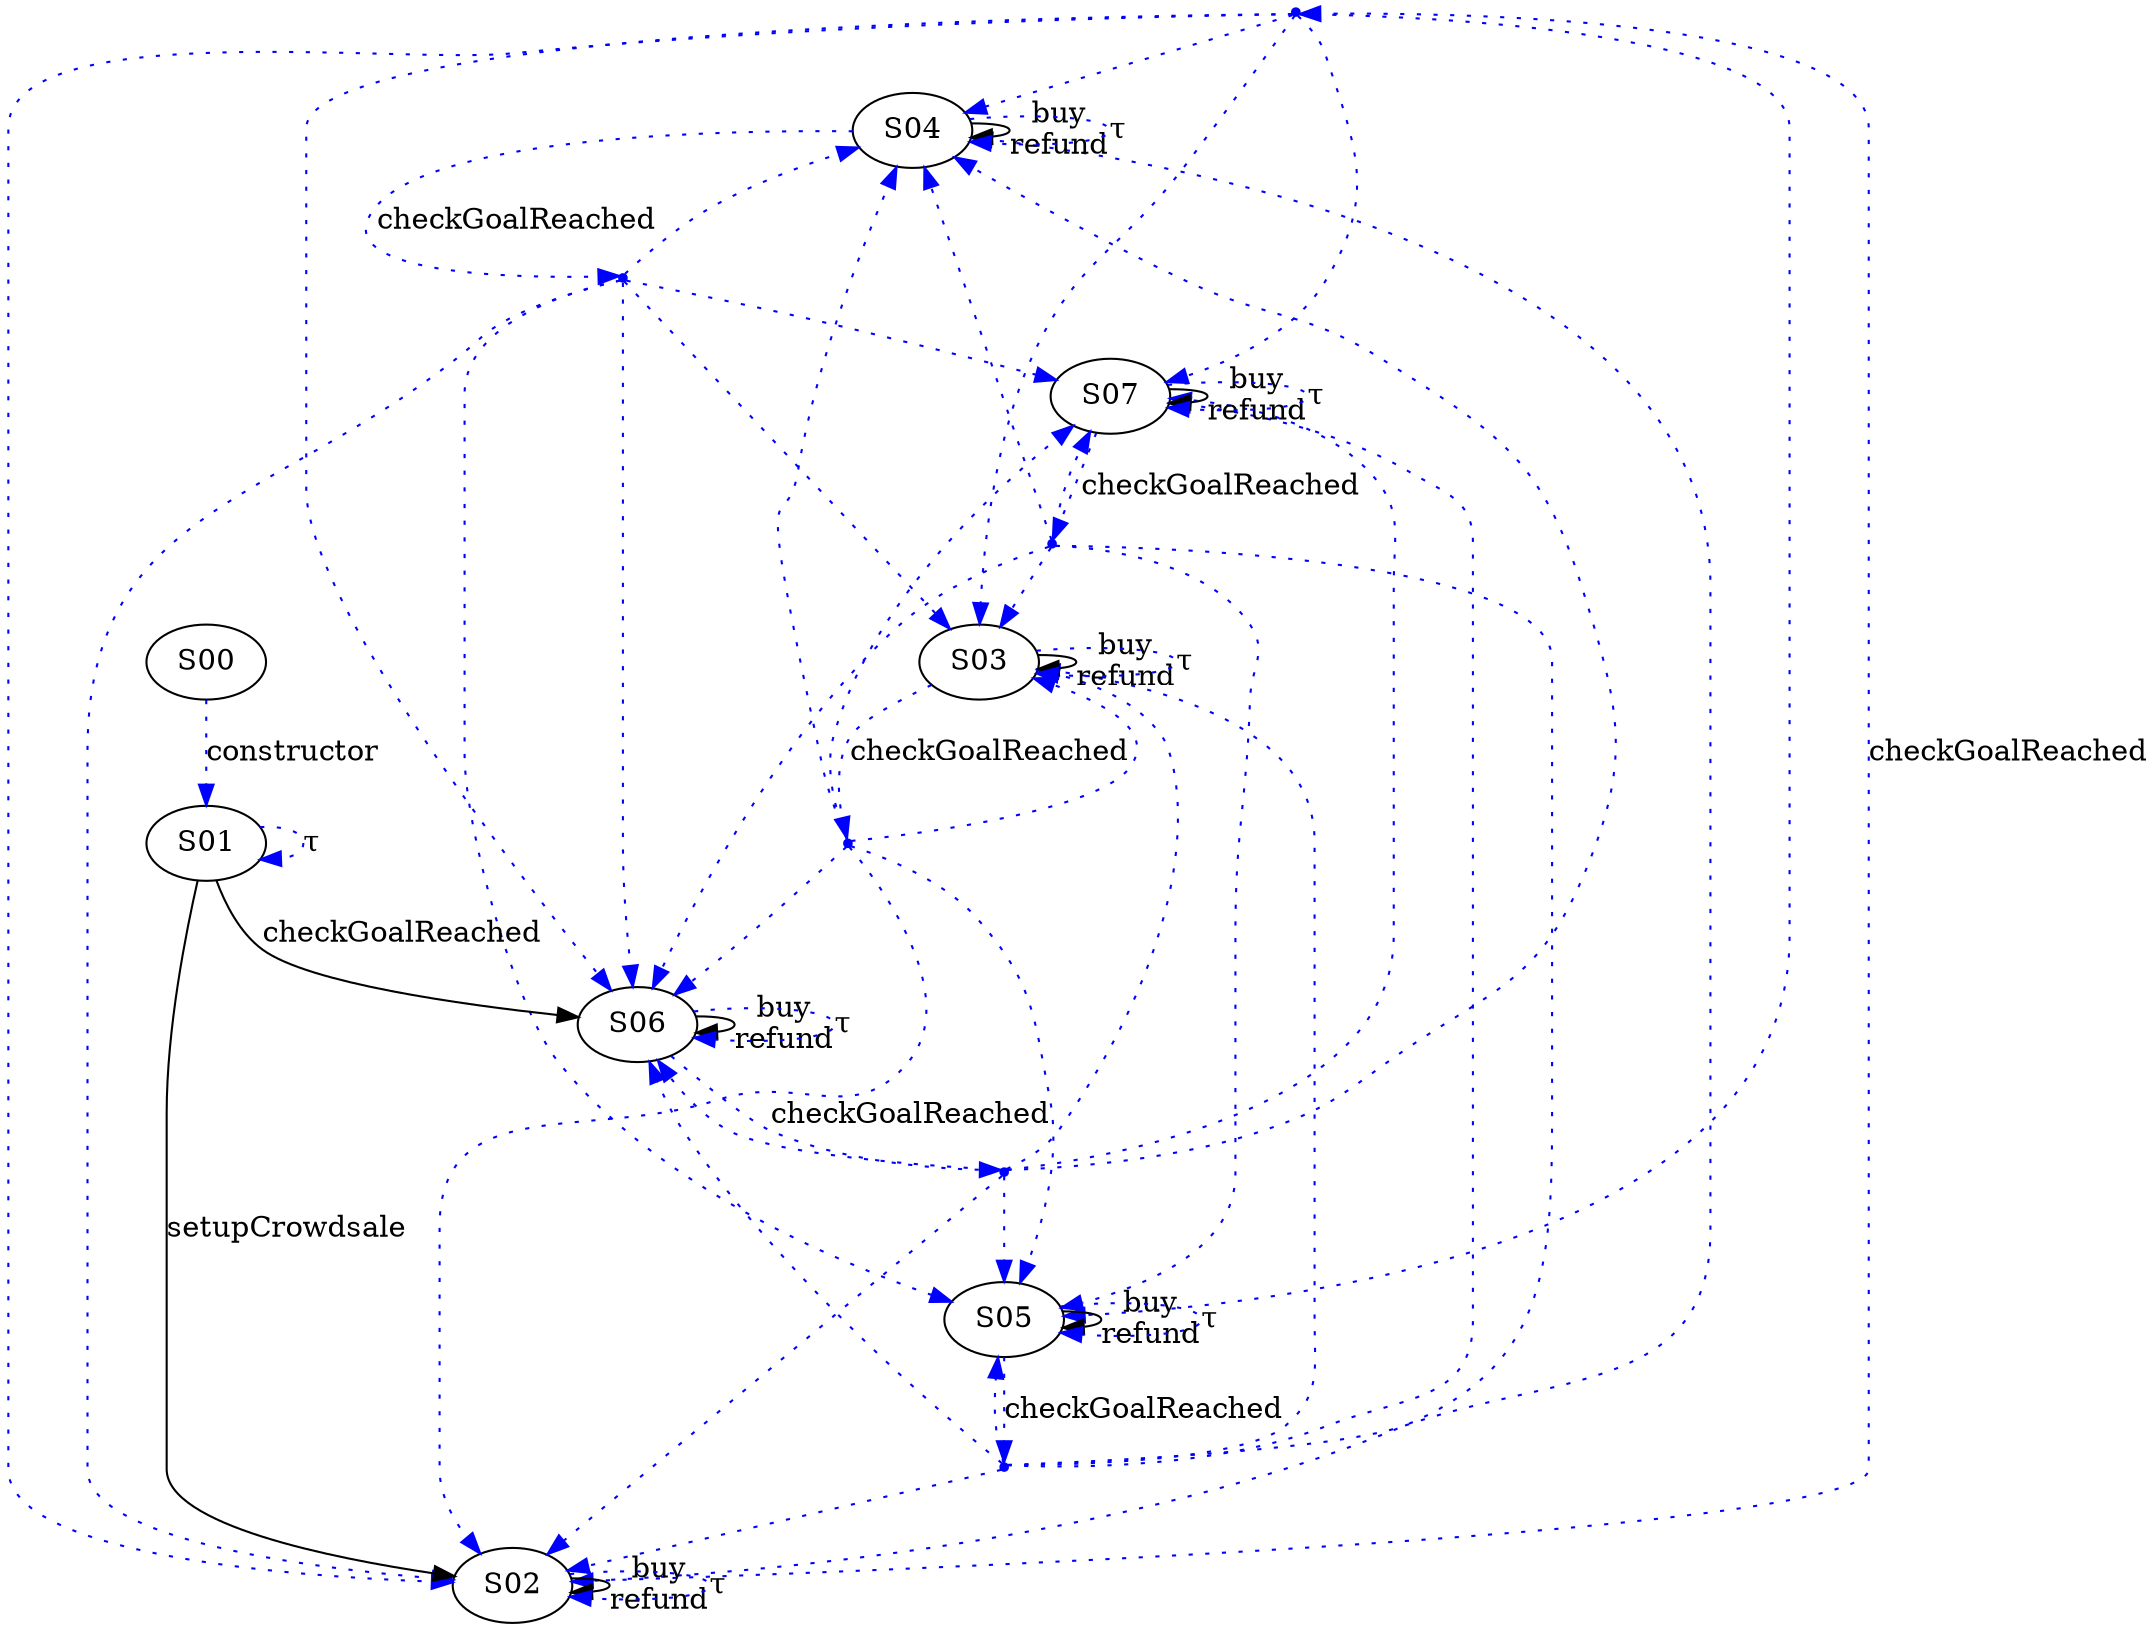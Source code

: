 digraph {


S02_checkGoalReached [label="", shape="point", color="blue"]
S04_checkGoalReached [label="", shape="point", color="blue"]
S03_checkGoalReached [label="", shape="point", color="blue"]
S06_checkGoalReached [label="", shape="point", color="blue"]
S05_checkGoalReached [label="", shape="point", color="blue"]
S07_checkGoalReached [label="", shape="point", color="blue"]

S00->S01 [label="constructor", style="dotted", color="blue"]
S02->S02_checkGoalReached [label="checkGoalReached", style="dotted", color="blue"]
S02_checkGoalReached->S04 [label="", style="dotted", color="blue"]
S02_checkGoalReached->S05 [label="", style="dotted", color="blue"]
S02_checkGoalReached->S02 [label="", style="dotted", color="blue"]
S02_checkGoalReached->S06 [label="", style="dotted", color="blue"]
S02_checkGoalReached->S03 [label="", style="dotted", color="blue"]
S02_checkGoalReached->S07 [label="", style="dotted", color="blue"]
S02->S02 [label="buy\nrefund", style="", color="black"]
S02->S02 [label="τ", style="dotted", color="blue"]
S01->S06 [label="checkGoalReached", style="", color="black"]
S01->S01 [label="τ", style="dotted", color="blue"]
S01->S02 [label="setupCrowdsale", style="", color="black"]
S04->S04_checkGoalReached [label="checkGoalReached", style="dotted", color="blue"]
S04_checkGoalReached->S06 [label="", style="dotted", color="blue"]
S04_checkGoalReached->S03 [label="", style="dotted", color="blue"]
S04_checkGoalReached->S07 [label="", style="dotted", color="blue"]
S04_checkGoalReached->S04 [label="", style="dotted", color="blue"]
S04_checkGoalReached->S05 [label="", style="dotted", color="blue"]
S04_checkGoalReached->S02 [label="", style="dotted", color="blue"]
S04->S04 [label="buy\nrefund", style="", color="black"]
S04->S04 [label="τ", style="dotted", color="blue"]
S03->S03_checkGoalReached [label="checkGoalReached", style="dotted", color="blue"]
S03_checkGoalReached->S03 [label="", style="dotted", color="blue"]
S03_checkGoalReached->S07 [label="", style="dotted", color="blue"]
S03_checkGoalReached->S04 [label="", style="dotted", color="blue"]
S03_checkGoalReached->S05 [label="", style="dotted", color="blue"]
S03_checkGoalReached->S02 [label="", style="dotted", color="blue"]
S03_checkGoalReached->S06 [label="", style="dotted", color="blue"]
S03->S03 [label="buy\nrefund", style="", color="black"]
S03->S03 [label="τ", style="dotted", color="blue"]
S06->S06_checkGoalReached [label="checkGoalReached", style="dotted", color="blue"]
S06_checkGoalReached->S05 [label="", style="dotted", color="blue"]
S06_checkGoalReached->S02 [label="", style="dotted", color="blue"]
S06_checkGoalReached->S06 [label="", style="dotted", color="blue"]
S06_checkGoalReached->S03 [label="", style="dotted", color="blue"]
S06_checkGoalReached->S07 [label="", style="dotted", color="blue"]
S06_checkGoalReached->S04 [label="", style="dotted", color="blue"]
S06->S06 [label="buy\nrefund", style="", color="black"]
S06->S06 [label="τ", style="dotted", color="blue"]
S05->S05_checkGoalReached [label="checkGoalReached", style="dotted", color="blue"]
S05_checkGoalReached->S05 [label="", style="dotted", color="blue"]
S05_checkGoalReached->S02 [label="", style="dotted", color="blue"]
S05_checkGoalReached->S06 [label="", style="dotted", color="blue"]
S05_checkGoalReached->S03 [label="", style="dotted", color="blue"]
S05_checkGoalReached->S07 [label="", style="dotted", color="blue"]
S05_checkGoalReached->S04 [label="", style="dotted", color="blue"]
S05->S05 [label="buy\nrefund", style="", color="black"]
S05->S05 [label="τ", style="dotted", color="blue"]
S07->S07_checkGoalReached [label="checkGoalReached", style="dotted", color="blue"]
S07_checkGoalReached->S07 [label="", style="dotted", color="blue"]
S07_checkGoalReached->S04 [label="", style="dotted", color="blue"]
S07_checkGoalReached->S05 [label="", style="dotted", color="blue"]
S07_checkGoalReached->S02 [label="", style="dotted", color="blue"]
S07_checkGoalReached->S06 [label="", style="dotted", color="blue"]
S07_checkGoalReached->S03 [label="", style="dotted", color="blue"]
S07->S07 [label="buy\nrefund", style="", color="black"]
S07->S07 [label="τ", style="dotted", color="blue"]
}